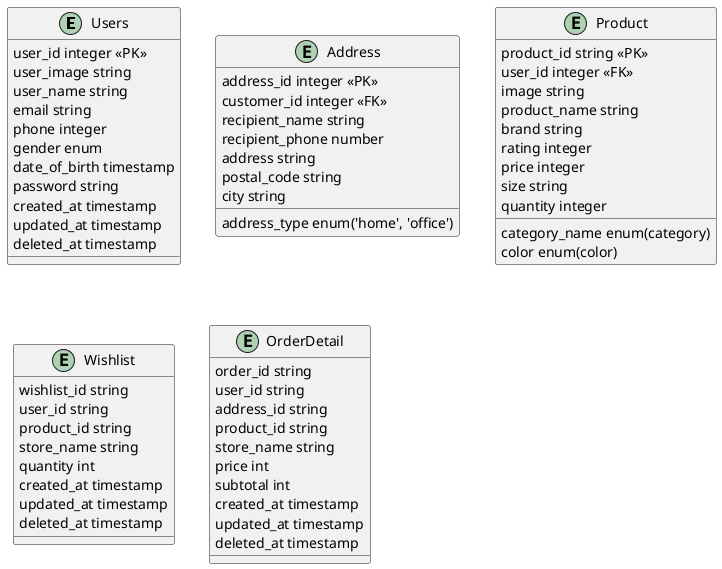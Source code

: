 @startuml WhiteSmoke

entity Users {
    user_id integer <<PK>>
    user_image string
    user_name string
    email string
    phone integer
    gender enum
    date_of_birth timestamp
    password string
    created_at timestamp
    updated_at timestamp
    deleted_at timestamp
}

entity Address {
    address_id integer <<PK>>
    customer_id integer <<FK>>
    address_type enum('home', 'office')
    recipient_name string
    recipient_phone number
    address string
    postal_code string
    city string
}

entity Product {
    product_id string <<PK>>
    user_id integer <<FK>>
    category_name enum(category)
    image string
    product_name string
    brand string
    rating integer
    price integer
    color enum(color)
    size string
    quantity integer
}

entity Wishlist {
  wishlist_id string
  user_id string
  product_id string
  store_name string
  quantity int
  created_at timestamp
  updated_at timestamp
  deleted_at timestamp
}

entity OrderDetail {
    order_id string
    user_id string
    address_id string
    product_id string
    store_name string
    price int
    subtotal int
    created_at timestamp
    updated_at timestamp
    deleted_at timestamp
}

@enduml
